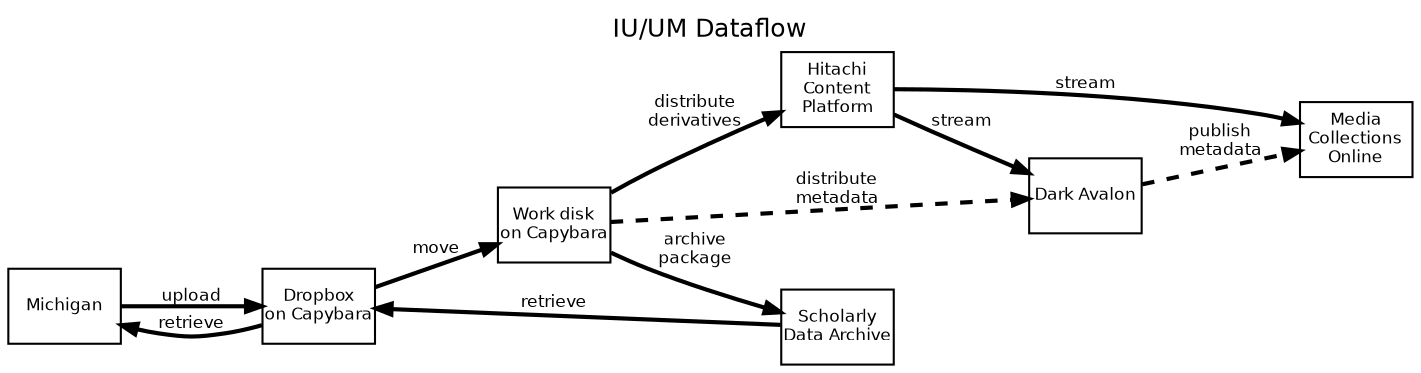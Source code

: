 digraph {
    /* my usual settings */
    node [
        margin = 0,
        fontsize = 8,
        fontname = "Helvetica",
        shape = "rectangle",
        ];
    edge [
        margin = 0,
        fontsize = 8,
        fontname = "Helvetica",
        arrowsize = .75,
        colorscheme = "set312",
        penwidth = 2,
        ];
    graph [
        labelloc = t,
        fontsize = 12,
        fontname = "Helvetica",
        rankdir = LR,
        ];

    label = "IU/UM Dataflow";

    um [label="Michigan"];
    dropbox [label="Dropbox\non Capybara"];
    workspace [label="Work disk\non Capybara"];
    sda [label="Scholarly\nData Archive"];
    hcp [label="Hitachi\nContent\nPlatform"];
    dark_avalon [label="Dark Avalon"];
    avalon [label="Media\nCollections\nOnline"];

    um -> dropbox [label="upload"];
    dropbox -> workspace [label="move"];
    workspace -> sda [label="archive\npackage"];
    workspace -> hcp [label="distribute\nderivatives"];
    hcp -> dark_avalon [label="stream"];
    hcp -> avalon [label="stream"];
    sda -> dropbox [label="retrieve"];
    dropbox -> um [label="retrieve"];

    // metadata
    workspace -> dark_avalon [label="distribute\nmetadata", style="dashed"];
    dark_avalon -> avalon [label="publish\nmetadata", style="dashed"];


}